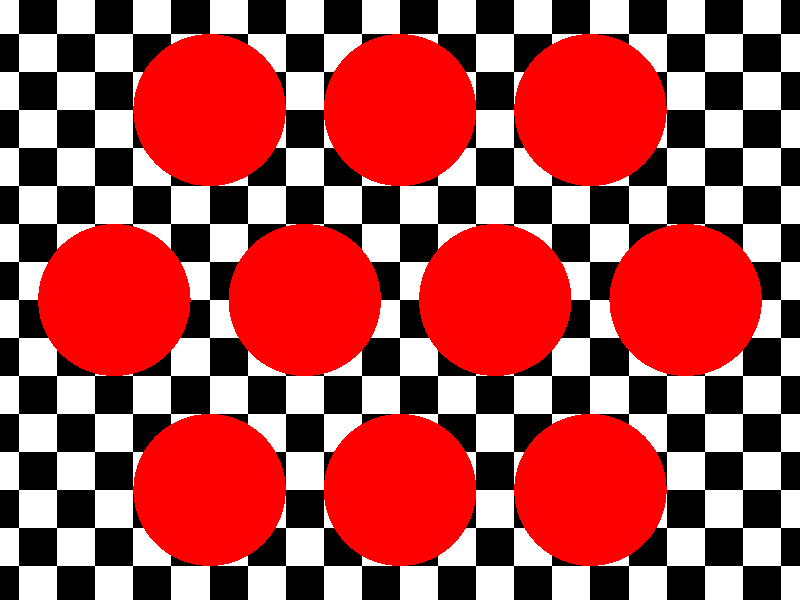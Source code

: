 #version 3.7;
global_settings { assumed_gamma 1.0 }

/*  Render with
povray default_finishes.pov +ua +A +WT1 && eog default_finishes.png

Includes the filter and transmit overrides present for the
irid, translucent, glass, and SiO2 finishes
Also added an example coating with IOR=1.8, f=0.9, and t=0.1

Organization in output image:
Top row (l->r): dull, billiard, irid
Middle row (l->r): translucent, example coating, glass, SiO2
Bottom row (l->r): dull_metal, bright_metal, silicon
*/

camera
    {
    orthographic
    angle 70
    location <15, 0, 0>
    look_at <0, 0, 0>
    sky <0, 0, 1>
    }

light_source
    {
    <10, 15, 18>
    color rgb <1, 1, 1>
    }

#declare Spacing = 5;
#declare Radius = 2;

//background { rgb <1, 1, 1> }
// Checkered background
plane 
    {
    x, -0.5001 * Radius 
    texture { pigment { checker color rgb <0,0,0> color rgb <1,1,1> } }
    }

// dull
sphere
    {
    <0, 0, 0> Radius
    pigment {color rgbft <1, 0, 0, 0, 0> }
    translate <0, Spacing, Spacing>
    }

// billiard
sphere
    {
    <0, 0, 0> Radius
    pigment {color rgbft <1, 0, 0, 0, 0> }
    finish
        {
        ambient 0.3
        diffuse 0.8
        specular 0.2
        roughness 0.005
        metallic 0.5
        }
    translate <0, 0, Spacing>
    }

// irid
sphere
    {
    <0, 0, 0> Radius
    pigment {color rgbft <1, 0, 0, 0.7, 0> }
    finish
        {
        phong 0.5
        reflection { 0.2 metallic }
        diffuse 0.3
        irid { 0.75 thickness 0.5 turbulence 0.5 }
        }
    interior { ior 1.5 }
    translate <0, -Spacing, Spacing>
    }

// translucent
sphere
    {
    <0, 0, 0>, Radius
    pigment {color rgbft <1, 0, 0, 0.667, 0.02> }
    finish
        {
        emission 0.25
        diffuse 0.75
        specular 0.4
        brilliance 4
        reflection { 0.5 fresnel on }
        }
    interior { ior 1.0 }
    translate <0, 1.5*Spacing, 0>
    }

// coating with IOR 1.8, custom transparency
sphere
    {
    <0, 0, 0>, Radius
    pigment {color rgbft <1, 0, 0, 0.9, 0.1> }
    finish
        {
        emission 0.25
        diffuse 0.75
        specular 0.4
        brilliance 4
        reflection { 0.5 fresnel on }
        }
    interior { ior 1.8 }
    translate <0, 0.5*Spacing, 0>
    }

// glass
sphere
    {
    <0, 0, 0>, Radius
    pigment {color rgbft <1, 0, 0, 0.95, 0> }
    finish
        {
        specular 0.6
        phong 0.8
        brilliance 5
        reflection { 0.2, 1.0 fresnel on }
        }
    interior { ior 1.5 }
    translate <0, -0.5*Spacing, 0>
    }

// SiO2
sphere
    {
    <0, 0, 0> Radius
    pigment {color rgbft <1, 0, 0, 0.98, 0> }
    finish 
        {
        specular 0.6
        brilliance 5
        roughness 0.001
        reflection { 0.0, 1.0 fresnel on }
        }
    interior { ior 1.45 }
    translate <0, -1.5*Spacing, 0>
    }

// dull_metal
sphere
    {
    <0, 0, 0> Radius
    pigment {color rgbft <1, 0, 0, 0, 0> }
    finish
        {
        emission 0.1
        diffuse 0.1
        specular 1.0
        roughness 0.001
        reflection 0.5 metallic
        metallic
        }
    translate <0, Spacing, -Spacing>
    }

// bright_metal
sphere
    {
    <0, 0, 0> Radius
    pigment {color rgbft <1, 0, 0, 0, 0> }
    finish
        {
        emission 0.2
        diffuse 0.3
        specular 0.8
        roughness 0.01
        reflection 0.5 metallic
        metallic
        }
    translate <0, 0, -Spacing>    }

// silicon
sphere
    {
    <0, 0, 0> Radius
    pigment {color rgbft <1, 0, 0, 0, 0> }
    finish 
        {
        diffuse 0.2
        brilliance 5
        phong 1
        phong_size 250
        roughness 0.01
        reflection <0.10, 0.10, 0.5> metallic
        metallic
        }
    // IOR taken from blender
    interior { ior 4.24 }
    translate <0, -Spacing, -Spacing>
    }

